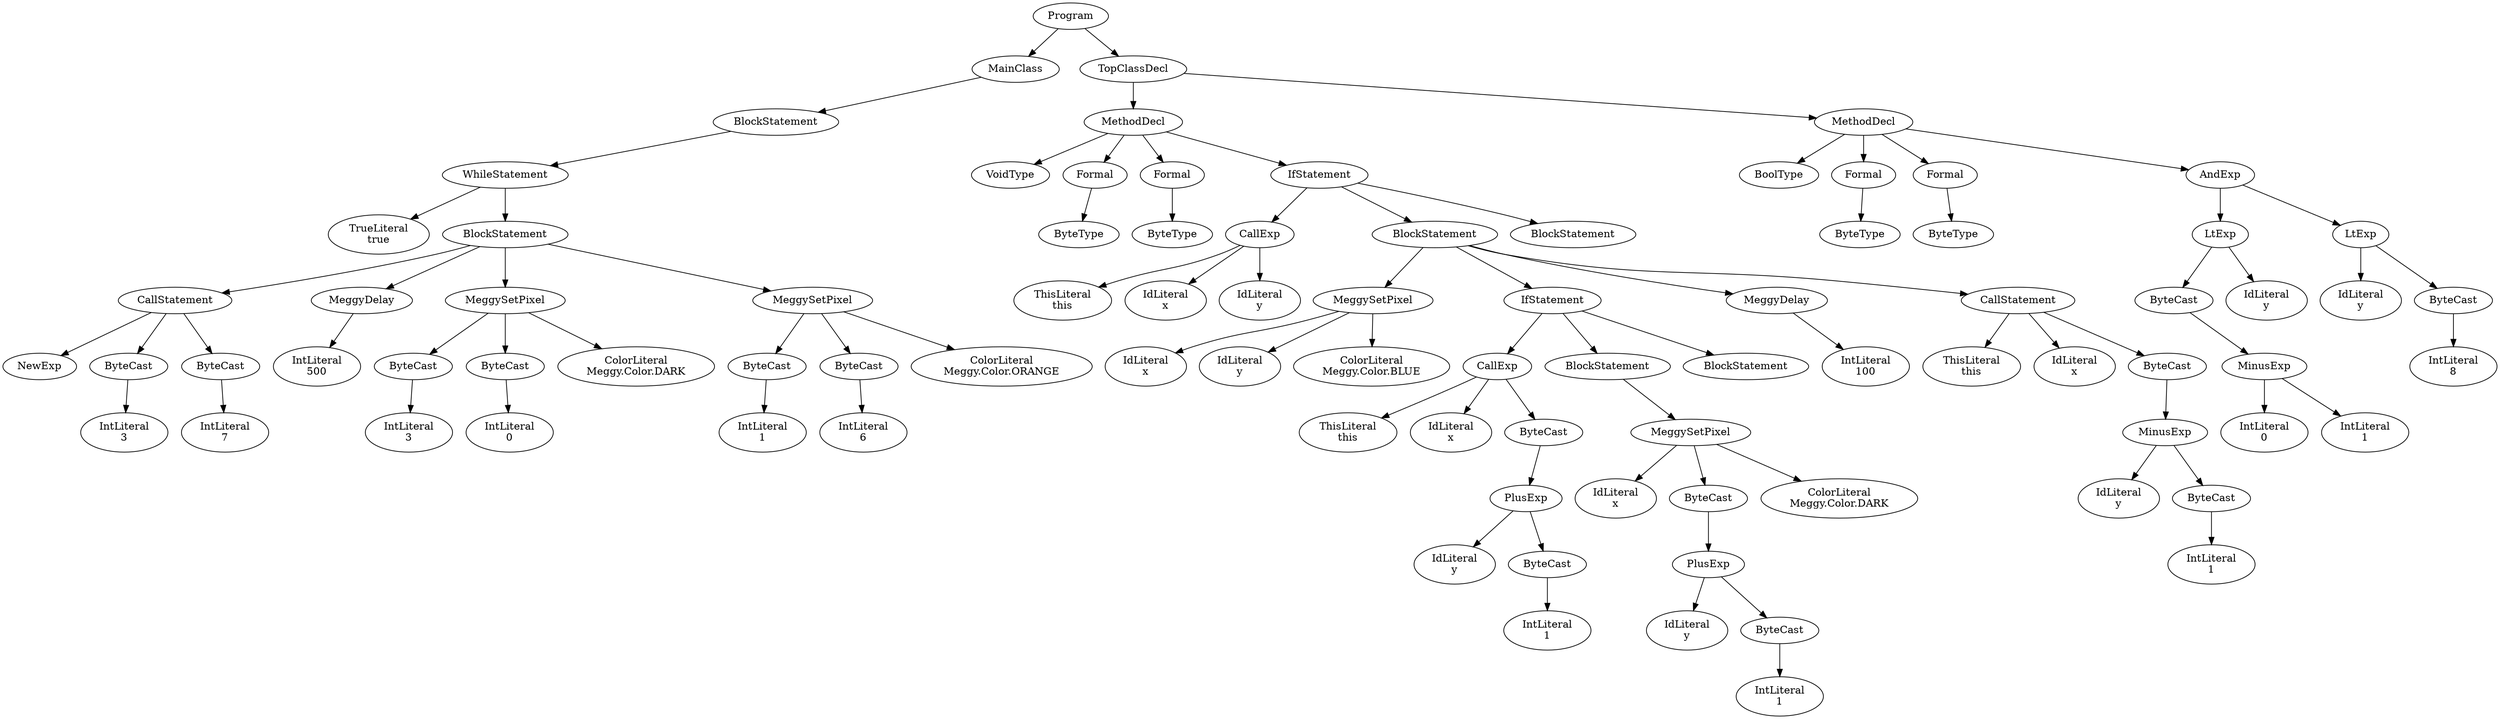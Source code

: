 digraph ASTGraph {
0 [ label="Program" ];
1 [ label="MainClass" ];
0 -> 1
2 [ label="BlockStatement" ];
1 -> 2
3 [ label="WhileStatement" ];
2 -> 3
4 [ label="TrueLiteral\ntrue" ];
3 -> 4
5 [ label="BlockStatement" ];
3 -> 5
6 [ label="CallStatement" ];
5 -> 6
7 [ label="NewExp" ];
6 -> 7
8 [ label="ByteCast" ];
6 -> 8
9 [ label="IntLiteral\n3" ];
8 -> 9
10 [ label="ByteCast" ];
6 -> 10
11 [ label="IntLiteral\n7" ];
10 -> 11
12 [ label="MeggyDelay" ];
5 -> 12
13 [ label="IntLiteral\n500" ];
12 -> 13
14 [ label="MeggySetPixel" ];
5 -> 14
15 [ label="ByteCast" ];
14 -> 15
16 [ label="IntLiteral\n3" ];
15 -> 16
17 [ label="ByteCast" ];
14 -> 17
18 [ label="IntLiteral\n0" ];
17 -> 18
19 [ label="ColorLiteral\nMeggy.Color.DARK" ];
14 -> 19
20 [ label="MeggySetPixel" ];
5 -> 20
21 [ label="ByteCast" ];
20 -> 21
22 [ label="IntLiteral\n1" ];
21 -> 22
23 [ label="ByteCast" ];
20 -> 23
24 [ label="IntLiteral\n6" ];
23 -> 24
25 [ label="ColorLiteral\nMeggy.Color.ORANGE" ];
20 -> 25
26 [ label="TopClassDecl" ];
0 -> 26
27 [ label="MethodDecl" ];
26 -> 27
28 [ label="VoidType" ];
27 -> 28
29 [ label="Formal" ];
27 -> 29
30 [ label="ByteType" ];
29 -> 30
31 [ label="Formal" ];
27 -> 31
32 [ label="ByteType" ];
31 -> 32
33 [ label="IfStatement" ];
27 -> 33
34 [ label="CallExp" ];
33 -> 34
35 [ label="ThisLiteral\nthis" ];
34 -> 35
36 [ label="IdLiteral\nx" ];
34 -> 36
37 [ label="IdLiteral\ny" ];
34 -> 37
38 [ label="BlockStatement" ];
33 -> 38
39 [ label="MeggySetPixel" ];
38 -> 39
40 [ label="IdLiteral\nx" ];
39 -> 40
41 [ label="IdLiteral\ny" ];
39 -> 41
42 [ label="ColorLiteral\nMeggy.Color.BLUE" ];
39 -> 42
43 [ label="IfStatement" ];
38 -> 43
44 [ label="CallExp" ];
43 -> 44
45 [ label="ThisLiteral\nthis" ];
44 -> 45
46 [ label="IdLiteral\nx" ];
44 -> 46
47 [ label="ByteCast" ];
44 -> 47
48 [ label="PlusExp" ];
47 -> 48
49 [ label="IdLiteral\ny" ];
48 -> 49
50 [ label="ByteCast" ];
48 -> 50
51 [ label="IntLiteral\n1" ];
50 -> 51
52 [ label="BlockStatement" ];
43 -> 52
53 [ label="MeggySetPixel" ];
52 -> 53
54 [ label="IdLiteral\nx" ];
53 -> 54
55 [ label="ByteCast" ];
53 -> 55
56 [ label="PlusExp" ];
55 -> 56
57 [ label="IdLiteral\ny" ];
56 -> 57
58 [ label="ByteCast" ];
56 -> 58
59 [ label="IntLiteral\n1" ];
58 -> 59
60 [ label="ColorLiteral\nMeggy.Color.DARK" ];
53 -> 60
61 [ label="BlockStatement" ];
43 -> 61
62 [ label="MeggyDelay" ];
38 -> 62
63 [ label="IntLiteral\n100" ];
62 -> 63
64 [ label="CallStatement" ];
38 -> 64
65 [ label="ThisLiteral\nthis" ];
64 -> 65
66 [ label="IdLiteral\nx" ];
64 -> 66
67 [ label="ByteCast" ];
64 -> 67
68 [ label="MinusExp" ];
67 -> 68
69 [ label="IdLiteral\ny" ];
68 -> 69
70 [ label="ByteCast" ];
68 -> 70
71 [ label="IntLiteral\n1" ];
70 -> 71
72 [ label="BlockStatement" ];
33 -> 72
73 [ label="MethodDecl" ];
26 -> 73
74 [ label="BoolType" ];
73 -> 74
75 [ label="Formal" ];
73 -> 75
76 [ label="ByteType" ];
75 -> 76
77 [ label="Formal" ];
73 -> 77
78 [ label="ByteType" ];
77 -> 78
79 [ label="AndExp" ];
73 -> 79
80 [ label="LtExp" ];
79 -> 80
81 [ label="ByteCast" ];
80 -> 81
82 [ label="MinusExp" ];
81 -> 82
83 [ label="IntLiteral\n0" ];
82 -> 83
84 [ label="IntLiteral\n1" ];
82 -> 84
85 [ label="IdLiteral\ny" ];
80 -> 85
86 [ label="LtExp" ];
79 -> 86
87 [ label="IdLiteral\ny" ];
86 -> 87
88 [ label="ByteCast" ];
86 -> 88
89 [ label="IntLiteral\n8" ];
88 -> 89
}
